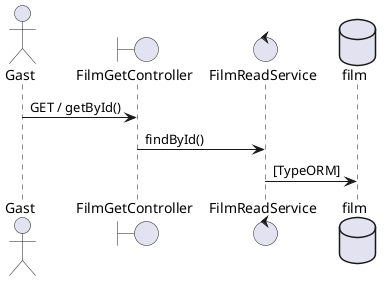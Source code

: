 ' Preview durch <Alt>d

@startuml Sequenzdiagramm

actor Gast

boundary FilmGetController
control FilmReadService
database film

Gast -> FilmGetController : GET / getById()
FilmGetController -> FilmReadService: findById()
FilmReadService -> film: [TypeORM]


@enduml

